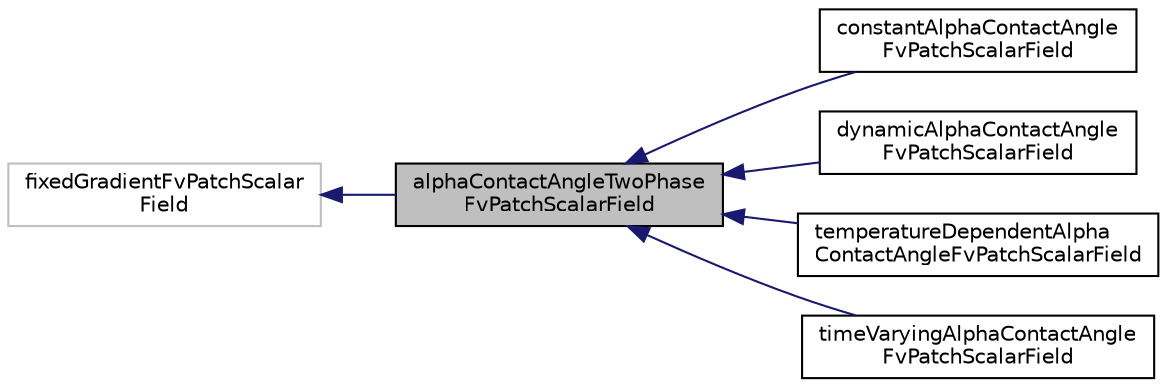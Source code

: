 digraph "alphaContactAngleTwoPhaseFvPatchScalarField"
{
  bgcolor="transparent";
  edge [fontname="Helvetica",fontsize="10",labelfontname="Helvetica",labelfontsize="10"];
  node [fontname="Helvetica",fontsize="10",shape=record];
  rankdir="LR";
  Node1 [label="alphaContactAngleTwoPhase\lFvPatchScalarField",height=0.2,width=0.4,color="black", fillcolor="grey75", style="filled" fontcolor="black"];
  Node2 -> Node1 [dir="back",color="midnightblue",fontsize="10",style="solid",fontname="Helvetica"];
  Node2 [label="fixedGradientFvPatchScalar\lField",height=0.2,width=0.4,color="grey75"];
  Node1 -> Node3 [dir="back",color="midnightblue",fontsize="10",style="solid",fontname="Helvetica"];
  Node3 [label="constantAlphaContactAngle\lFvPatchScalarField",height=0.2,width=0.4,color="black",URL="$classFoam_1_1constantAlphaContactAngleFvPatchScalarField.html",tooltip="A constant alphaContactAngle scalar boundary condition. "];
  Node1 -> Node4 [dir="back",color="midnightblue",fontsize="10",style="solid",fontname="Helvetica"];
  Node4 [label="dynamicAlphaContactAngle\lFvPatchScalarField",height=0.2,width=0.4,color="black",URL="$classFoam_1_1dynamicAlphaContactAngleFvPatchScalarField.html",tooltip="A dynamic alphaContactAngle scalar boundary condition (alphaContactAngleTwoPhaseFvPatchScalarField) ..."];
  Node1 -> Node5 [dir="back",color="midnightblue",fontsize="10",style="solid",fontname="Helvetica"];
  Node5 [label="temperatureDependentAlpha\lContactAngleFvPatchScalarField",height=0.2,width=0.4,color="black",URL="$classFoam_1_1temperatureDependentAlphaContactAngleFvPatchScalarField.html",tooltip="Temperature-dependent alphaContactAngle scalar boundary condition. "];
  Node1 -> Node6 [dir="back",color="midnightblue",fontsize="10",style="solid",fontname="Helvetica"];
  Node6 [label="timeVaryingAlphaContactAngle\lFvPatchScalarField",height=0.2,width=0.4,color="black",URL="$classFoam_1_1timeVaryingAlphaContactAngleFvPatchScalarField.html",tooltip="A time-varying alphaContactAngle scalar boundary condition (alphaContactAngleTwoPhaseFvPatchScalarFie..."];
}
